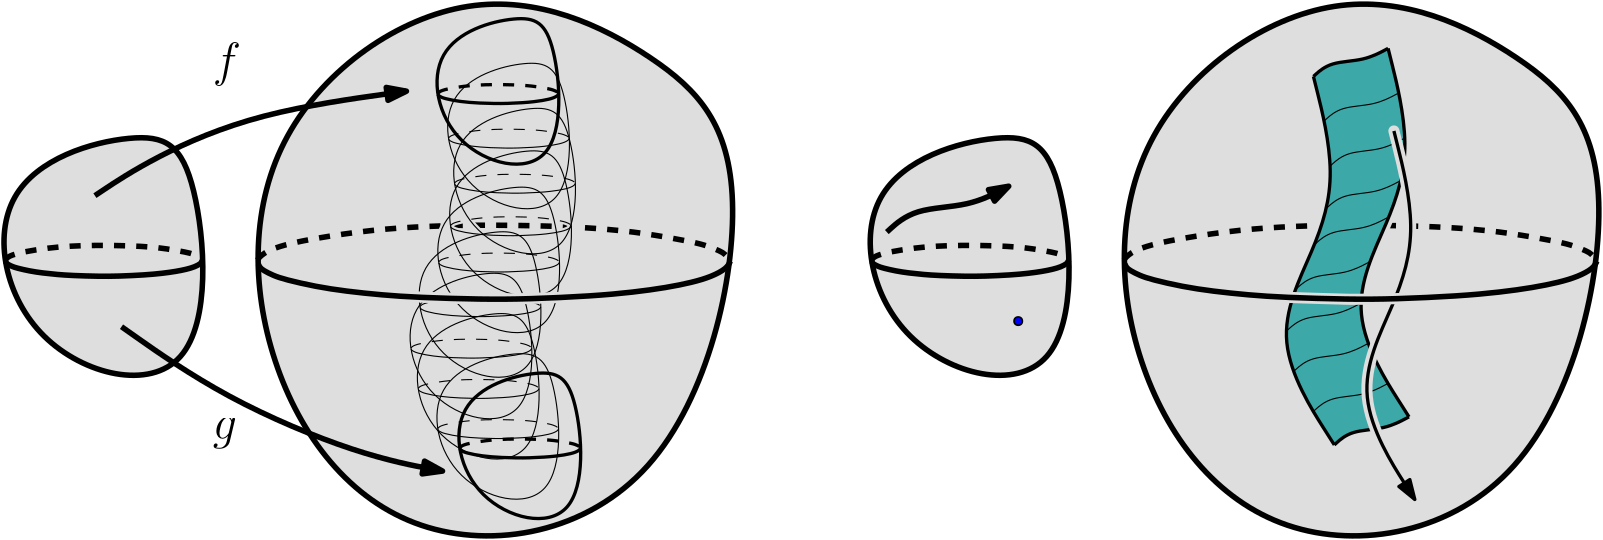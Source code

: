 <?xml version="1.0"?>
<!DOCTYPE ipe SYSTEM "ipe.dtd">
<ipe version="70107" creator="Ipe 7.1.8">
<info created="D:20130404130807" modified="D:20160304171157"/>
<ipestyle name="basic">
<symbol name="arrow/arc(spx)">
<path stroke="sym-stroke" fill="sym-stroke" pen="sym-pen">
0 0 m
-1 0.333 l
-1 -0.333 l
h
</path>
</symbol>
<symbol name="arrow/farc(spx)">
<path stroke="sym-stroke" fill="white" pen="sym-pen">
0 0 m
-1 0.333 l
-1 -0.333 l
h
</path>
</symbol>
<symbol name="mark/circle(sx)" transformations="translations">
<path fill="sym-stroke">
0.6 0 0 0.6 0 0 e
0.4 0 0 0.4 0 0 e
</path>
</symbol>
<symbol name="mark/disk(sx)" transformations="translations">
<path fill="sym-stroke">
0.6 0 0 0.6 0 0 e
</path>
</symbol>
<symbol name="mark/fdisk(sfx)" transformations="translations">
<group>
<path fill="sym-fill">
0.5 0 0 0.5 0 0 e
</path>
<path fill="sym-stroke" fillrule="eofill">
0.6 0 0 0.6 0 0 e
0.4 0 0 0.4 0 0 e
</path>
</group>
</symbol>
<symbol name="mark/box(sx)" transformations="translations">
<path fill="sym-stroke" fillrule="eofill">
-0.6 -0.6 m
0.6 -0.6 l
0.6 0.6 l
-0.6 0.6 l
h
-0.4 -0.4 m
0.4 -0.4 l
0.4 0.4 l
-0.4 0.4 l
h
</path>
</symbol>
<symbol name="mark/square(sx)" transformations="translations">
<path fill="sym-stroke">
-0.6 -0.6 m
0.6 -0.6 l
0.6 0.6 l
-0.6 0.6 l
h
</path>
</symbol>
<symbol name="mark/fsquare(sfx)" transformations="translations">
<group>
<path fill="sym-fill">
-0.5 -0.5 m
0.5 -0.5 l
0.5 0.5 l
-0.5 0.5 l
h
</path>
<path fill="sym-stroke" fillrule="eofill">
-0.6 -0.6 m
0.6 -0.6 l
0.6 0.6 l
-0.6 0.6 l
h
-0.4 -0.4 m
0.4 -0.4 l
0.4 0.4 l
-0.4 0.4 l
h
</path>
</group>
</symbol>
<symbol name="mark/cross(sx)" transformations="translations">
<group>
<path fill="sym-stroke">
-0.43 -0.57 m
0.57 0.43 l
0.43 0.57 l
-0.57 -0.43 l
h
</path>
<path fill="sym-stroke">
-0.43 0.57 m
0.57 -0.43 l
0.43 -0.57 l
-0.57 0.43 l
h
</path>
</group>
</symbol>
<symbol name="arrow/fnormal(spx)">
<path stroke="sym-stroke" fill="white" pen="sym-pen">
0 0 m
-1 0.333 l
-1 -0.333 l
h
</path>
</symbol>
<symbol name="arrow/pointed(spx)">
<path stroke="sym-stroke" fill="sym-stroke" pen="sym-pen">
0 0 m
-1 0.333 l
-0.8 0 l
-1 -0.333 l
h
</path>
</symbol>
<symbol name="arrow/fpointed(spx)">
<path stroke="sym-stroke" fill="white" pen="sym-pen">
0 0 m
-1 0.333 l
-0.8 0 l
-1 -0.333 l
h
</path>
</symbol>
<symbol name="arrow/linear(spx)">
<path stroke="sym-stroke" pen="sym-pen">
-1 0.333 m
0 0 l
-1 -0.333 l
</path>
</symbol>
<symbol name="arrow/fdouble(spx)">
<path stroke="sym-stroke" fill="white" pen="sym-pen">
0 0 m
-1 0.333 l
-1 -0.333 l
h
-1 0 m
-2 0.333 l
-2 -0.333 l
h
</path>
</symbol>
<symbol name="arrow/double(spx)">
<path stroke="sym-stroke" fill="sym-stroke" pen="sym-pen">
0 0 m
-1 0.333 l
-1 -0.333 l
h
-1 0 m
-2 0.333 l
-2 -0.333 l
h
</path>
</symbol>
<pen name="heavier" value="0.8"/>
<pen name="fat" value="1.2"/>
<pen name="ultrafat" value="2"/>
<symbolsize name="large" value="5"/>
<symbolsize name="small" value="2"/>
<symbolsize name="tiny" value="1.1"/>
<arrowsize name="large" value="10"/>
<arrowsize name="small" value="5"/>
<arrowsize name="tiny" value="3"/>
<color name="red" value="1 0 0"/>
<color name="green" value="0 1 0"/>
<color name="blue" value="0 0 1"/>
<color name="yellow" value="1 1 0"/>
<color name="orange" value="1 0.647 0"/>
<color name="gold" value="1 0.843 0"/>
<color name="purple" value="0.627 0.125 0.941"/>
<color name="gray" value="0.745"/>
<color name="brown" value="0.647 0.165 0.165"/>
<color name="navy" value="0 0 0.502"/>
<color name="pink" value="1 0.753 0.796"/>
<color name="seagreen" value="0.18 0.545 0.341"/>
<color name="turquoise" value="0.251 0.878 0.816"/>
<color name="violet" value="0.933 0.51 0.933"/>
<color name="darkblue" value="0 0 0.545"/>
<color name="darkcyan" value="0 0.545 0.545"/>
<color name="darkgray" value="0.663"/>
<color name="darkgreen" value="0 0.392 0"/>
<color name="darkmagenta" value="0.545 0 0.545"/>
<color name="darkorange" value="1 0.549 0"/>
<color name="darkred" value="0.545 0 0"/>
<color name="lightblue" value="0.678 0.847 0.902"/>
<color name="lightcyan" value="0.878 1 1"/>
<color name="lightgray" value="0.827"/>
<color name="lightgreen" value="0.565 0.933 0.565"/>
<color name="lightyellow" value="1 1 0.878"/>
<dashstyle name="dashed" value="[4] 0"/>
<dashstyle name="dotted" value="[1 3] 0"/>
<dashstyle name="dash dotted" value="[4 2 1 2] 0"/>
<dashstyle name="dash dot dotted" value="[4 2 1 2 1 2] 0"/>
<textsize name="large" value="\large"/>
<textsize name="small" value="\small"/>
<textsize name="tiny" value="\tiny"/>
<textsize name="Large" value="\Large"/>
<textsize name="LARGE" value="\LARGE"/>
<textsize name="huge" value="\huge"/>
<textsize name="Huge" value="\Huge"/>
<textsize name="footnote" value="\footnotesize"/>
<textstyle name="center" begin="\begin{center}" end="\end{center}"/>
<textstyle name="itemize" begin="\begin{itemize}" end="\end{itemize}"/>
<textstyle name="item" begin="\begin{itemize}\item{}" end="\end{itemize}"/>
<gridsize name="4 pts" value="4"/>
<gridsize name="8 pts (~3 mm)" value="8"/>
<gridsize name="16 pts (~6 mm)" value="16"/>
<gridsize name="32 pts (~12 mm)" value="32"/>
<gridsize name="10 pts (~3.5 mm)" value="10"/>
<gridsize name="20 pts (~7 mm)" value="20"/>
<gridsize name="14 pts (~5 mm)" value="14"/>
<gridsize name="28 pts (~10 mm)" value="28"/>
<gridsize name="56 pts (~20 mm)" value="56"/>
<anglesize name="90 deg" value="90"/>
<anglesize name="60 deg" value="60"/>
<anglesize name="45 deg" value="45"/>
<anglesize name="30 deg" value="30"/>
<anglesize name="22.5 deg" value="22.5"/>
<tiling name="falling" angle="-60" step="4" width="1"/>
<tiling name="rising" angle="30" step="4" width="1"/>
</ipestyle>
<ipestyle name="prueba">
<symbol name="arrow/arc(spx)">
<path stroke="sym-stroke" fill="sym-stroke" pen="sym-pen">
0 0 m
-1 0.333 l
-1 -0.333 l
h
</path>
</symbol>
<symbol name="arrow/farc(spx)">
<path stroke="sym-stroke" fill="white" pen="sym-pen">
0 0 m
-1 0.333 l
-1 -0.333 l
h
</path>
</symbol>
<symbol name="mark/circle(sx)" transformations="translations">
<path fill="sym-stroke">
0.6 0 0 0.6 0 0 e
0.4 0 0 0.4 0 0 e
</path>
</symbol>
<symbol name="mark/disk(sx)" transformations="translations">
<path fill="sym-stroke">
0.6 0 0 0.6 0 0 e
</path>
</symbol>
<symbol name="mark/fdisk(sfx)" transformations="translations">
<group>
<path fill="sym-fill">
0.5 0 0 0.5 0 0 e
</path>
<path fill="sym-stroke" fillrule="eofill">
0.6 0 0 0.6 0 0 e
0.4 0 0 0.4 0 0 e
</path>
</group>
</symbol>
<symbol name="mark/box(sx)" transformations="translations">
<path fill="sym-stroke" fillrule="eofill">
-0.6 -0.6 m
0.6 -0.6 l
0.6 0.6 l
-0.6 0.6 l
h
-0.4 -0.4 m
0.4 -0.4 l
0.4 0.4 l
-0.4 0.4 l
h
</path>
</symbol>
<symbol name="mark/square(sx)" transformations="translations">
<path fill="sym-stroke">
-0.6 -0.6 m
0.6 -0.6 l
0.6 0.6 l
-0.6 0.6 l
h
</path>
</symbol>
<symbol name="mark/fsquare(sfx)" transformations="translations">
<group>
<path fill="sym-fill">
-0.5 -0.5 m
0.5 -0.5 l
0.5 0.5 l
-0.5 0.5 l
h
</path>
<path fill="sym-stroke" fillrule="eofill">
-0.6 -0.6 m
0.6 -0.6 l
0.6 0.6 l
-0.6 0.6 l
h
-0.4 -0.4 m
0.4 -0.4 l
0.4 0.4 l
-0.4 0.4 l
h
</path>
</group>
</symbol>
<symbol name="mark/cross(sx)" transformations="translations">
<group>
<path fill="sym-stroke">
-0.43 -0.57 m
0.57 0.43 l
0.43 0.57 l
-0.57 -0.43 l
h
</path>
<path fill="sym-stroke">
-0.43 0.57 m
0.57 -0.43 l
0.43 -0.57 l
-0.57 0.43 l
h
</path>
</group>
</symbol>
<symbol name="arrow/fnormal(spx)">
<path stroke="sym-stroke" fill="white" pen="sym-pen">
0 0 m
-1 0.333 l
-1 -0.333 l
h
</path>
</symbol>
<symbol name="arrow/pointed(spx)">
<path stroke="sym-stroke" fill="sym-stroke" pen="sym-pen">
0 0 m
-1 0.333 l
-0.8 0 l
-1 -0.333 l
h
</path>
</symbol>
<symbol name="arrow/fpointed(spx)">
<path stroke="sym-stroke" fill="white" pen="sym-pen">
0 0 m
-1 0.333 l
-0.8 0 l
-1 -0.333 l
h
</path>
</symbol>
<symbol name="arrow/linear(spx)">
<path stroke="sym-stroke" pen="sym-pen">
-1 0.333 m
0 0 l
-1 -0.333 l
</path>
</symbol>
<symbol name="arrow/fdouble(spx)">
<path stroke="sym-stroke" fill="white" pen="sym-pen">
0 0 m
-1 0.333 l
-1 -0.333 l
h
-1 0 m
-2 0.333 l
-2 -0.333 l
h
</path>
</symbol>
<symbol name="arrow/double(spx)">
<path stroke="sym-stroke" fill="sym-stroke" pen="sym-pen">
0 0 m
-1 0.333 l
-1 -0.333 l
h
-1 0 m
-2 0.333 l
-2 -0.333 l
h
</path>
</symbol>
<pen name="heavier" value="0.8"/>
<pen name="fat" value="1.2"/>
<pen name="ultrafat" value="2"/>
<symbolsize name="large" value="5"/>
<symbolsize name="small" value="2"/>
<symbolsize name="tiny" value="1.1"/>
<arrowsize name="large" value="10"/>
<arrowsize name="small" value="5"/>
<arrowsize name="tiny" value="3"/>
<color name="red" value="1 0 0"/>
<color name="green" value="0 1 0"/>
<color name="blue" value="0 0 1"/>
<color name="yellow" value="1 1 0"/>
<color name="orange" value="1 0.647 0"/>
<color name="gold" value="1 0.843 0"/>
<color name="purple" value="0.627 0.125 0.941"/>
<color name="gray" value="0.745"/>
<color name="brown" value="0.647 0.165 0.165"/>
<color name="navy" value="0 0 0.502"/>
<color name="pink" value="1 0.753 0.796"/>
<color name="seagreen" value="0.18 0.545 0.341"/>
<color name="turquoise" value="0.251 0.878 0.816"/>
<color name="violet" value="0.933 0.51 0.933"/>
<color name="darkblue" value="0 0 0.545"/>
<color name="darkcyan" value="0 0.545 0.545"/>
<color name="darkgray" value="0.663"/>
<color name="darkgreen" value="0 0.392 0"/>
<color name="darkmagenta" value="0.545 0 0.545"/>
<color name="darkorange" value="1 0.549 0"/>
<color name="darkred" value="0.545 0 0"/>
<color name="lightblue" value="0.678 0.847 0.902"/>
<color name="lightcyan" value="0.878 1 1"/>
<color name="lightgray" value="0.827"/>
<color name="lightgreen" value="0.565 0.933 0.565"/>
<color name="lightyellow" value="1 1 0.878"/>
<color name="gray7" value="0.87"/>
<color name="azul" value="0.237 0.659 0.659"/>
<color name="amarillo" value="0.957 0.969 0.714"/>
<dashstyle name="dashed" value="[4] 0"/>
<dashstyle name="dotted" value="[1 3] 0"/>
<dashstyle name="dash dotted" value="[4 2 1 2] 0"/>
<dashstyle name="dash dot dotted" value="[4 2 1 2 1 2] 0"/>
<dashstyle name="medium dashed" value="[8] 0"/>
<dashstyle name="large dashed" value="[12] 0"/>
<dashstyle name="large dotted" value="[2 4] 0"/>
<textsize name="large" value="\large"/>
<textsize name="small" value="\small"/>
<textsize name="tiny" value="\tiny"/>
<textsize name="Large" value="\Large"/>
<textsize name="LARGE" value="\LARGE"/>
<textsize name="huge" value="\huge"/>
<textsize name="Huge" value="\Huge"/>
<textsize name="footnote" value="\footnotesize"/>
<textstyle name="center" begin="\begin{center}" end="\end{center}"/>
<textstyle name="itemize" begin="\begin{itemize}" end="\end{itemize}"/>
<textstyle name="item" begin="\begin{itemize}\item{}" end="\end{itemize}"/>
<gridsize name="4 pts" value="4"/>
<gridsize name="8 pts (~3 mm)" value="8"/>
<gridsize name="16 pts (~6 mm)" value="16"/>
<gridsize name="32 pts (~12 mm)" value="32"/>
<gridsize name="10 pts (~3.5 mm)" value="10"/>
<gridsize name="20 pts (~7 mm)" value="20"/>
<gridsize name="14 pts (~5 mm)" value="14"/>
<gridsize name="28 pts (~10 mm)" value="28"/>
<gridsize name="56 pts (~20 mm)" value="56"/>
<anglesize name="90 deg" value="90"/>
<anglesize name="60 deg" value="60"/>
<anglesize name="45 deg" value="45"/>
<anglesize name="30 deg" value="30"/>
<anglesize name="22.5 deg" value="22.5"/>
<tiling name="falling" angle="-60" step="4" width="1"/>
<tiling name="rising" angle="30" step="4" width="1"/>
</ipestyle>
<page>
<layer name="alpha"/>
<view layers="alpha" active="alpha"/>
<path layer="alpha" matrix="1 0 0 1 -35.999 0" stroke="black" fill="gray7" pen="ultrafat">
209.633 796.135
129.63 740.748
129.63 650.487
182.965 580.057
284.85 597.836
313.569 726.388
279.38 763.997 u
</path>
<path matrix="2.3964 0 0 2.3964 -2.8962 -963.925" stroke="black" dash="dashed" pen="ultrafat">
41.3279 690.28 m
41.5329 690.649
42.4144 691.386
43.6791 692.007
47.1574 693.074
56.9605 694.641
64.6126 695.259
73.7188 695.58
86.6422 695.382
93.7463 694.922
98.951 694.376
106.709 693.016
109.067 692.337
110.874 691.58
111.483 691.211
112.299 690.289 s
</path>
<path matrix="1 0 0 1 -35.999 0" stroke="black" fill="gray7" pen="ultrafat">
92.7049 738.696
32.5314 720.918
45.5234 654.59
117.321 637.495
111.167 728.439 u
</path>
<path matrix="1 0 0 1 -35.999 0" stroke="black" dash="dashed" pen="ultrafat">
41.3279 690.28 m
41.5329 690.649
42.4144 691.386
43.6791 692.007
47.1574 693.074
56.9605 694.641
64.6126 695.259
73.7188 695.58
86.6422 695.382
93.7463 694.922
98.951 694.376
106.709 693.016
109.067 692.337
110.874 691.58
111.483 691.211
112.299 690.289 s
</path>
<path matrix="1 0 0 1 -35.999 0" stroke="black" pen="ultrafat">
41.4194 689.698 m
41.6655 689.139
42.1715 688.715
43.6505 687.948
45.3945 687.341
50.0979 686.259
54.5782 685.58
60.0714 685.006
65.2531 684.648
75.1501 684.348
81.8385 684.398
91.639 684.855
97.814 685.43
102.786 686.129
106.607 686.902
109.5 687.761
111.82 688.998
112.346 690.099 s
</path>
<path matrix="0.61247 0 0 0.61247 135.723 327.414" stroke="gray7" pen="ultrafat">
92.7049 738.696
32.5314 720.918
45.5234 654.59
117.321 637.495
111.167 728.439 u
</path>
<path matrix="0.61247 0 0 0.61247 135.723 327.414" stroke="gray7" pen="ultrafat">
41.3279 690.28 m
41.5329 690.649
42.4144 691.386
43.6791 692.007
47.1574 693.074
56.9605 694.641
64.6126 695.259
73.7188 695.58
86.6422 695.382
93.7463 694.922
98.951 694.376
106.709 693.016
109.067 692.337
110.874 691.58
111.483 691.211
112.299 690.289 s
</path>
<path matrix="0.61247 0 0 0.61247 135.723 327.414" stroke="gray7" pen="ultrafat">
41.4194 689.698 m
41.6655 689.139
42.1715 688.715
43.6505 687.948
45.3945 687.341
50.0979 686.259
54.5782 685.58
60.0714 685.006
65.2531 684.648
75.1501 684.348
81.8385 684.398
91.639 684.855
97.814 685.43
102.786 686.129
106.607 686.902
109.5 687.761
111.82 688.998
112.346 690.099 s
</path>
<path matrix="0.61247 0 0 0.61247 139.55 311.359" stroke="gray7" pen="ultrafat">
92.7049 738.696
32.5314 720.918
45.5234 654.59
117.321 637.495
111.167 728.439 u
</path>
<path matrix="0.61247 0 0 0.61247 139.55 311.359" stroke="gray7" pen="ultrafat">
41.3279 690.28 m
41.5329 690.649
42.4144 691.386
43.6791 692.007
47.1574 693.074
56.9605 694.641
64.6126 695.259
73.7188 695.58
86.6422 695.382
93.7463 694.922
98.951 694.376
106.709 693.016
109.067 692.337
110.874 691.58
111.483 691.211
112.299 690.289 s
</path>
<path matrix="0.61247 0 0 0.61247 139.55 311.359" stroke="gray7" pen="ultrafat">
41.4194 689.698 m
41.6655 689.139
42.1715 688.715
43.6505 687.948
45.3945 687.341
50.0979 686.259
54.5782 685.58
60.0714 685.006
65.2531 684.648
75.1501 684.348
81.8385 684.398
91.639 684.855
97.814 685.43
102.786 686.129
106.607 686.902
109.5 687.761
111.82 688.998
112.346 690.099 s
</path>
<path matrix="0.61247 0 0 0.61247 141.717 295.133" stroke="gray7" pen="ultrafat">
92.7049 738.696
32.5314 720.918
45.5234 654.59
117.321 637.495
111.167 728.439 u
</path>
<path matrix="0.61247 0 0 0.61247 141.717 295.133" stroke="gray7" pen="ultrafat">
41.3279 690.28 m
41.5329 690.649
42.4144 691.386
43.6791 692.007
47.1574 693.074
56.9605 694.641
64.6126 695.259
73.7188 695.58
86.6422 695.382
93.7463 694.922
98.951 694.376
106.709 693.016
109.067 692.337
110.874 691.58
111.483 691.211
112.299 690.289 s
</path>
<path matrix="0.61247 0 0 0.61247 141.717 295.133" stroke="gray7" pen="ultrafat">
41.4194 689.698 m
41.6655 689.139
42.1715 688.715
43.6505 687.948
45.3945 687.341
50.0979 686.259
54.5782 685.58
60.0714 685.006
65.2531 684.648
75.1501 684.348
81.8385 684.398
91.639 684.855
97.814 685.43
102.786 686.129
106.607 686.902
109.5 687.761
111.82 688.998
112.346 690.099 s
</path>
<path matrix="0.61247 0 0 0.61247 140.269 279.827" stroke="gray7" pen="ultrafat">
92.7049 738.696
32.5314 720.918
45.5234 654.59
117.321 637.495
111.167 728.439 u
</path>
<path matrix="0.61247 0 0 0.61247 140.269 279.827" stroke="gray7" pen="ultrafat">
41.3279 690.28 m
41.5329 690.649
42.4144 691.386
43.6791 692.007
47.1574 693.074
56.9605 694.641
64.6126 695.259
73.7188 695.58
86.6422 695.382
93.7463 694.922
98.951 694.376
106.709 693.016
109.067 692.337
110.874 691.58
111.483 691.211
112.299 690.289 s
</path>
<path matrix="0.61247 0 0 0.61247 140.269 279.827" stroke="gray7" pen="ultrafat">
41.4194 689.698 m
41.6655 689.139
42.1715 688.715
43.6505 687.948
45.3945 687.341
50.0979 686.259
54.5782 685.58
60.0714 685.006
65.2531 684.648
75.1501 684.348
81.8385 684.398
91.639 684.855
97.814 685.43
102.786 686.129
106.607 686.902
109.5 687.761
111.82 688.998
112.346 690.099 s
</path>
<path matrix="0.61247 0 0 0.61247 136.003 266.759" stroke="gray7" pen="ultrafat">
92.7049 738.696
32.5314 720.918
45.5234 654.59
117.321 637.495
111.167 728.439 u
</path>
<path matrix="0.61247 0 0 0.61247 136.003 266.759" stroke="gray7" pen="ultrafat">
41.3279 690.28 m
41.5329 690.649
42.4144 691.386
43.6791 692.007
47.1574 693.074
56.9605 694.641
64.6126 695.259
73.7188 695.58
86.6422 695.382
93.7463 694.922
98.951 694.376
106.709 693.016
109.067 692.337
110.874 691.58
111.483 691.211
112.299 690.289 s
</path>
<path matrix="0.61247 0 0 0.61247 136.003 266.759" stroke="gray7" pen="ultrafat">
41.4194 689.698 m
41.6655 689.139
42.1715 688.715
43.6505 687.948
45.3945 687.341
50.0979 686.259
54.5782 685.58
60.0714 685.006
65.2531 684.648
75.1501 684.348
81.8385 684.398
91.639 684.855
97.814 685.43
102.786 686.129
106.607 686.902
109.5 687.761
111.82 688.998
112.346 690.099 s
</path>
<path matrix="0.61247 0 0 0.61247 129.279 250.696" stroke="gray7" pen="ultrafat">
92.7049 738.696
32.5314 720.918
45.5234 654.59
117.321 637.495
111.167 728.439 u
</path>
<path matrix="0.61247 0 0 0.61247 129.279 250.696" stroke="gray7" pen="ultrafat">
41.3279 690.28 m
41.5329 690.649
42.4144 691.386
43.6791 692.007
47.1574 693.074
56.9605 694.641
64.6126 695.259
73.7188 695.58
86.6422 695.382
93.7463 694.922
98.951 694.376
106.709 693.016
109.067 692.337
110.874 691.58
111.483 691.211
112.299 690.289 s
</path>
<path matrix="0.61247 0 0 0.61247 129.279 250.696" stroke="gray7" pen="ultrafat">
41.4194 689.698 m
41.6655 689.139
42.1715 688.715
43.6505 687.948
45.3945 687.341
50.0979 686.259
54.5782 685.58
60.0714 685.006
65.2531 684.648
75.1501 684.348
81.8385 684.398
91.639 684.855
97.814 685.43
102.786 686.129
106.607 686.902
109.5 687.761
111.82 688.998
112.346 690.099 s
</path>
<path matrix="0.61247 0 0 0.61247 126.021 235.76" stroke="gray7" pen="ultrafat">
92.7049 738.696
32.5314 720.918
45.5234 654.59
117.321 637.495
111.167 728.439 u
</path>
<path matrix="0.61247 0 0 0.61247 126.021 235.76" stroke="gray7" dash="dashed" pen="ultrafat">
41.3279 690.28 m
41.5329 690.649
42.4144 691.386
43.6791 692.007
47.1574 693.074
56.9605 694.641
64.6126 695.259
73.7188 695.58
86.6422 695.382
93.7463 694.922
98.951 694.376
106.709 693.016
109.067 692.337
110.874 691.58
111.483 691.211
112.299 690.289 s
</path>
<path matrix="0.61247 0 0 0.61247 126.021 235.76" stroke="gray7" pen="ultrafat">
41.4194 689.698 m
41.6655 689.139
42.1715 688.715
43.6505 687.948
45.3945 687.341
50.0979 686.259
54.5782 685.58
60.0714 685.006
65.2531 684.648
75.1501 684.348
81.8385 684.398
91.639 684.855
97.814 685.43
102.786 686.129
106.607 686.902
109.5 687.761
111.82 688.998
112.346 690.099 s
</path>
<path matrix="0.61247 0 0 0.61247 128.633 221.247" stroke="gray7" pen="ultrafat">
92.7049 738.696
32.5314 720.918
45.5234 654.59
117.321 637.495
111.167 728.439 u
</path>
<path matrix="0.61247 0 0 0.61247 128.633 221.247" stroke="gray7" pen="ultrafat">
41.3279 690.28 m
41.5329 690.649
42.4144 691.386
43.6791 692.007
47.1574 693.074
56.9605 694.641
64.6126 695.259
73.7188 695.58
86.6422 695.382
93.7463 694.922
98.951 694.376
106.709 693.016
109.067 692.337
110.874 691.58
111.483 691.211
112.299 690.289 s
</path>
<path matrix="0.61247 0 0 0.61247 128.633 221.247" stroke="gray7" pen="ultrafat">
41.4194 689.698 m
41.6655 689.139
42.1715 688.715
43.6505 687.948
45.3945 687.341
50.0979 686.259
54.5782 685.58
60.0714 685.006
65.2531 684.648
75.1501 684.348
81.8385 684.398
91.639 684.855
97.814 685.43
102.786 686.129
106.607 686.902
109.5 687.761
111.82 688.998
112.346 690.099 s
</path>
<path matrix="0.61247 0 0 0.61247 135.683 206.798" stroke="gray7" pen="ultrafat">
92.7049 738.696
32.5314 720.918
45.5234 654.59
117.321 637.495
111.167 728.439 u
</path>
<path matrix="0.61247 0 0 0.61247 135.683 206.798" stroke="gray7" pen="ultrafat">
41.3279 690.28 m
41.5329 690.649
42.4144 691.386
43.6791 692.007
47.1574 693.074
56.9605 694.641
64.6126 695.259
73.7188 695.58
86.6422 695.382
93.7463 694.922
98.951 694.376
106.709 693.016
109.067 692.337
110.874 691.58
111.483 691.211
112.299 690.289 s
</path>
<path matrix="0.61247 0 0 0.61247 135.683 206.798" stroke="gray7" pen="ultrafat">
41.4194 689.698 m
41.6655 689.139
42.1715 688.715
43.6505 687.948
45.3945 687.341
50.0979 686.259
54.5782 685.58
60.0714 685.006
65.2531 684.648
75.1501 684.348
81.8385 684.398
91.639 684.855
97.814 685.43
102.786 686.129
106.607 686.902
109.5 687.761
111.82 688.998
112.346 690.099 s
</path>
<path matrix="0.61247 0 0 0.61247 143.598 199.83" stroke="gray7" pen="ultrafat">
92.7049 738.696
32.5314 720.918
45.5234 654.59
117.321 637.495
111.167 728.439 u
</path>
<path matrix="0.61247 0 0 0.61247 143.598 199.83" stroke="gray7" pen="ultrafat">
41.3279 690.28 m
41.5329 690.649
42.4144 691.386
43.6791 692.007
47.1574 693.074
56.9605 694.641
64.6126 695.259
73.7188 695.58
86.6422 695.382
93.7463 694.922
98.951 694.376
106.709 693.016
109.067 692.337
110.874 691.58
111.483 691.211
112.299 690.289 s
</path>
<path matrix="0.61247 0 0 0.61247 143.598 199.83" stroke="gray7" pen="ultrafat">
41.4194 689.698 m
41.6655 689.139
42.1715 688.715
43.6505 687.948
45.3945 687.341
50.0979 686.259
54.5782 685.58
60.0714 685.006
65.2531 684.648
75.1501 684.348
81.8385 684.398
91.639 684.855
97.814 685.43
102.786 686.129
106.607 686.902
109.5 687.761
111.82 688.998
112.346 690.099 s
</path>
<path matrix="0.61247 0 0 0.61247 135.723 327.414" stroke="black" pen="fat">
92.7049 738.696
32.5314 720.918
45.5234 654.59
117.321 637.495
111.167 728.439 u
</path>
<path matrix="0.61247 0 0 0.61247 135.723 327.414" stroke="black" dash="dashed" pen="fat">
41.3279 690.28 m
41.5329 690.649
42.4144 691.386
43.6791 692.007
47.1574 693.074
56.9605 694.641
64.6126 695.259
73.7188 695.58
86.6422 695.382
93.7463 694.922
98.951 694.376
106.709 693.016
109.067 692.337
110.874 691.58
111.483 691.211
112.299 690.289 s
</path>
<path matrix="0.61247 0 0 0.61247 135.723 327.414" stroke="black" pen="fat">
41.4194 689.698 m
41.6655 689.139
42.1715 688.715
43.6505 687.948
45.3945 687.341
50.0979 686.259
54.5782 685.58
60.0714 685.006
65.2531 684.648
75.1501 684.348
81.8385 684.398
91.639 684.855
97.814 685.43
102.786 686.129
106.607 686.902
109.5 687.761
111.82 688.998
112.346 690.099 s
</path>
<path matrix="0.61247 0 0 0.61247 139.55 311.359" stroke="black">
92.7049 738.696
32.5314 720.918
45.5234 654.59
117.321 637.495
111.167 728.439 u
</path>
<path matrix="0.61247 0 0 0.61247 139.55 311.359" stroke="black" dash="dashed">
41.3279 690.28 m
41.5329 690.649
42.4144 691.386
43.6791 692.007
47.1574 693.074
56.9605 694.641
64.6126 695.259
73.7188 695.58
86.6422 695.382
93.7463 694.922
98.951 694.376
106.709 693.016
109.067 692.337
110.874 691.58
111.483 691.211
112.299 690.289 s
</path>
<path matrix="0.61247 0 0 0.61247 139.55 311.359" stroke="black">
41.4194 689.698 m
41.6655 689.139
42.1715 688.715
43.6505 687.948
45.3945 687.341
50.0979 686.259
54.5782 685.58
60.0714 685.006
65.2531 684.648
75.1501 684.348
81.8385 684.398
91.639 684.855
97.814 685.43
102.786 686.129
106.607 686.902
109.5 687.761
111.82 688.998
112.346 690.099 s
</path>
<path matrix="0.61247 0 0 0.61247 141.717 295.133" stroke="black">
92.7049 738.696
32.5314 720.918
45.5234 654.59
117.321 637.495
111.167 728.439 u
</path>
<path matrix="0.61247 0 0 0.61247 141.717 295.133" stroke="black" dash="dashed">
41.3279 690.28 m
41.5329 690.649
42.4144 691.386
43.6791 692.007
47.1574 693.074
56.9605 694.641
64.6126 695.259
73.7188 695.58
86.6422 695.382
93.7463 694.922
98.951 694.376
106.709 693.016
109.067 692.337
110.874 691.58
111.483 691.211
112.299 690.289 s
</path>
<path matrix="0.61247 0 0 0.61247 141.717 295.133" stroke="black">
41.4194 689.698 m
41.6655 689.139
42.1715 688.715
43.6505 687.948
45.3945 687.341
50.0979 686.259
54.5782 685.58
60.0714 685.006
65.2531 684.648
75.1501 684.348
81.8385 684.398
91.639 684.855
97.814 685.43
102.786 686.129
106.607 686.902
109.5 687.761
111.82 688.998
112.346 690.099 s
</path>
<path matrix="0.61247 0 0 0.61247 140.269 279.827" stroke="black">
92.7049 738.696
32.5314 720.918
45.5234 654.59
117.321 637.495
111.167 728.439 u
</path>
<path matrix="0.61247 0 0 0.61247 140.269 279.827" stroke="black" dash="dashed">
41.3279 690.28 m
41.5329 690.649
42.4144 691.386
43.6791 692.007
47.1574 693.074
56.9605 694.641
64.6126 695.259
73.7188 695.58
86.6422 695.382
93.7463 694.922
98.951 694.376
106.709 693.016
109.067 692.337
110.874 691.58
111.483 691.211
112.299 690.289 s
</path>
<path matrix="0.61247 0 0 0.61247 140.269 279.827" stroke="black">
41.4194 689.698 m
41.6655 689.139
42.1715 688.715
43.6505 687.948
45.3945 687.341
50.0979 686.259
54.5782 685.58
60.0714 685.006
65.2531 684.648
75.1501 684.348
81.8385 684.398
91.639 684.855
97.814 685.43
102.786 686.129
106.607 686.902
109.5 687.761
111.82 688.998
112.346 690.099 s
</path>
<path matrix="0.61247 0 0 0.61247 136.003 266.759" stroke="black">
92.7049 738.696
32.5314 720.918
45.5234 654.59
117.321 637.495
111.167 728.439 u
</path>
<path matrix="0.61247 0 0 0.61247 136.003 266.759" stroke="black" dash="dashed">
41.3279 690.28 m
41.5329 690.649
42.4144 691.386
43.6791 692.007
47.1574 693.074
56.9605 694.641
64.6126 695.259
73.7188 695.58
86.6422 695.382
93.7463 694.922
98.951 694.376
106.709 693.016
109.067 692.337
110.874 691.58
111.483 691.211
112.299 690.289 s
</path>
<path matrix="0.61247 0 0 0.61247 136.003 266.759" stroke="black">
41.4194 689.698 m
41.6655 689.139
42.1715 688.715
43.6505 687.948
45.3945 687.341
50.0979 686.259
54.5782 685.58
60.0714 685.006
65.2531 684.648
75.1501 684.348
81.8385 684.398
91.639 684.855
97.814 685.43
102.786 686.129
106.607 686.902
109.5 687.761
111.82 688.998
112.346 690.099 s
</path>
<path matrix="0.61247 0 0 0.61247 129.279 250.696" stroke="black">
92.7049 738.696
32.5314 720.918
45.5234 654.59
117.321 637.495
111.167 728.439 u
</path>
<path matrix="0.61247 0 0 0.61247 129.279 250.696" stroke="black" dash="dashed">
41.3279 690.28 m
41.5329 690.649
42.4144 691.386
43.6791 692.007
47.1574 693.074
56.9605 694.641
64.6126 695.259
73.7188 695.58
86.6422 695.382
93.7463 694.922
98.951 694.376
106.709 693.016
109.067 692.337
110.874 691.58
111.483 691.211
112.299 690.289 s
</path>
<path matrix="0.61247 0 0 0.61247 129.279 250.696" stroke="black">
41.4194 689.698 m
41.6655 689.139
42.1715 688.715
43.6505 687.948
45.3945 687.341
50.0979 686.259
54.5782 685.58
60.0714 685.006
65.2531 684.648
75.1501 684.348
81.8385 684.398
91.639 684.855
97.814 685.43
102.786 686.129
106.607 686.902
109.5 687.761
111.82 688.998
112.346 690.099 s
</path>
<path matrix="0.61247 0 0 0.61247 126.021 235.76" stroke="black">
92.7049 738.696
32.5314 720.918
45.5234 654.59
117.321 637.495
111.167 728.439 u
</path>
<path matrix="0.61247 0 0 0.61247 126.021 235.76" stroke="black" dash="dashed">
41.3279 690.28 m
41.5329 690.649
42.4144 691.386
43.6791 692.007
47.1574 693.074
56.9605 694.641
64.6126 695.259
73.7188 695.58
86.6422 695.382
93.7463 694.922
98.951 694.376
106.709 693.016
109.067 692.337
110.874 691.58
111.483 691.211
112.299 690.289 s
</path>
<path matrix="0.61247 0 0 0.61247 126.021 235.76" stroke="black">
41.4194 689.698 m
41.6655 689.139
42.1715 688.715
43.6505 687.948
45.3945 687.341
50.0979 686.259
54.5782 685.58
60.0714 685.006
65.2531 684.648
75.1501 684.348
81.8385 684.398
91.639 684.855
97.814 685.43
102.786 686.129
106.607 686.902
109.5 687.761
111.82 688.998
112.346 690.099 s
</path>
<path matrix="0.61247 0 0 0.61247 128.633 221.247" stroke="black">
92.7049 738.696
32.5314 720.918
45.5234 654.59
117.321 637.495
111.167 728.439 u
</path>
<path matrix="0.61247 0 0 0.61247 128.633 221.247" stroke="black" dash="dashed">
41.3279 690.28 m
41.5329 690.649
42.4144 691.386
43.6791 692.007
47.1574 693.074
56.9605 694.641
64.6126 695.259
73.7188 695.58
86.6422 695.382
93.7463 694.922
98.951 694.376
106.709 693.016
109.067 692.337
110.874 691.58
111.483 691.211
112.299 690.289 s
</path>
<path matrix="0.61247 0 0 0.61247 128.633 221.247" stroke="black">
41.4194 689.698 m
41.6655 689.139
42.1715 688.715
43.6505 687.948
45.3945 687.341
50.0979 686.259
54.5782 685.58
60.0714 685.006
65.2531 684.648
75.1501 684.348
81.8385 684.398
91.639 684.855
97.814 685.43
102.786 686.129
106.607 686.902
109.5 687.761
111.82 688.998
112.346 690.099 s
</path>
<path matrix="0.61247 0 0 0.61247 135.683 206.798" stroke="black">
92.7049 738.696
32.5314 720.918
45.5234 654.59
117.321 637.495
111.167 728.439 u
</path>
<path matrix="0.61247 0 0 0.61247 135.683 206.798" stroke="black" dash="dashed">
41.3279 690.28 m
41.5329 690.649
42.4144 691.386
43.6791 692.007
47.1574 693.074
56.9605 694.641
64.6126 695.259
73.7188 695.58
86.6422 695.382
93.7463 694.922
98.951 694.376
106.709 693.016
109.067 692.337
110.874 691.58
111.483 691.211
112.299 690.289 s
</path>
<path matrix="0.61247 0 0 0.61247 135.683 206.798" stroke="black">
41.4194 689.698 m
41.6655 689.139
42.1715 688.715
43.6505 687.948
45.3945 687.341
50.0979 686.259
54.5782 685.58
60.0714 685.006
65.2531 684.648
75.1501 684.348
81.8385 684.398
91.639 684.855
97.814 685.43
102.786 686.129
106.607 686.902
109.5 687.761
111.82 688.998
112.346 690.099 s
</path>
<path matrix="0.61247 0 0 0.61247 143.598 199.83" stroke="black" pen="fat">
92.7049 738.696
32.5314 720.918
45.5234 654.59
117.321 637.495
111.167 728.439 u
</path>
<path matrix="0.61247 0 0 0.61247 143.598 199.83" stroke="black" dash="dashed" pen="fat">
41.3279 690.28 m
41.5329 690.649
42.4144 691.386
43.6791 692.007
47.1574 693.074
56.9605 694.641
64.6126 695.259
73.7188 695.58
86.6422 695.382
93.7463 694.922
98.951 694.376
106.709 693.016
109.067 692.337
110.874 691.58
111.483 691.211
112.299 690.289 s
</path>
<path matrix="0.61247 0 0 0.61247 143.598 199.83" stroke="black" pen="fat">
41.4194 689.698 m
41.6655 689.139
42.1715 688.715
43.6505 687.948
45.3945 687.341
50.0979 686.259
54.5782 685.58
60.0714 685.006
65.2531 684.648
75.1501 684.348
81.8385 684.398
91.639 684.855
97.814 685.43
102.786 686.129
106.607 686.902
109.5 687.761
111.82 688.998
112.346 690.099 s
</path>
<path matrix="1 0 0 1 275.843 0" stroke="black" fill="gray7" pen="ultrafat">
92.7049 738.696
32.5314 720.918
45.5234 654.59
117.321 637.495
111.167 728.439 u
</path>
<path matrix="1 0 0 1 275.843 0" stroke="black" fill="gray7" pen="ultrafat">
209.633 796.135
129.63 740.748
129.63 650.487
182.965 580.057
284.85 597.836
313.569 726.388
279.38 763.997 u
</path>
<path matrix="1 0 0 1 275.843 0" stroke="black" dash="dashed" pen="ultrafat">
41.3279 690.28 m
41.5329 690.649
42.4144 691.386
43.6791 692.007
47.1574 693.074
56.9605 694.641
64.6126 695.259
73.7188 695.58
86.6422 695.382
93.7463 694.922
98.951 694.376
106.709 693.016
109.067 692.337
110.874 691.58
111.483 691.211
112.299 690.289 s
</path>
<path matrix="1 0 0 1 275.843 0" stroke="black" pen="ultrafat">
41.4194 689.698 m
41.6655 689.139
42.1715 688.715
43.6505 687.948
45.3945 687.341
50.0979 686.259
54.5782 685.58
60.0714 685.006
65.2531 684.648
75.1501 684.348
81.8385 684.398
91.639 684.855
97.814 685.43
102.786 686.129
106.607 686.902
109.5 687.761
111.82 688.998
112.346 690.099 s
</path>
<path matrix="1 0 0 1 275.843 0" stroke="black" pen="ultrafat" arrow="normal/normal">
46.8035 700.302 m
56.4519 709.016
76.6823 709.328
90.688 716.797 s
</path>
<use matrix="1 0 0 1 275.843 0" name="mark/fdisk(sfx)" pos="94.1117 668.244" size="normal" stroke="black" fill="blue"/>
<path matrix="2.3964 0 0 2.3964 309.058 -963.925" stroke="black" dash="dashed" pen="ultrafat">
41.3279 690.28 m
41.5329 690.649
42.4144 691.386
43.6791 692.007
47.1574 693.074
56.9605 694.641
64.6126 695.259
73.7188 695.58
86.6422 695.382
93.7463 694.922
98.951 694.376
106.709 693.016
109.067 692.337
110.874 691.58
111.483 691.211
112.299 690.289 s
</path>
<path matrix="1 0 0 1 16 0" stroke="gray7" pen="4">
487.109 766.432
487.109 766.432
487.109 766.432
484.013 764.81
481.528 763.714
477.759 762.557
473.558 761.89
468.853 761.21
465.113 759.973
462.44 758.267
460.231 756.328
460.231 756.328
460.231 756.328
461 753.253
461.835 749.912
462.578 746.892
463.405 743.332
464.058 740.273
464.551 737.75
465.033 735.004
465.584 731.28
465.939 728.16
466.225 724.047
466.275 721.663
466.183 718.417
465.971 715.812
465.59 712.92
464.777 708.741
464.121 706.14
463.642 704.466
462.707 701.541
461.7 698.724
460.511 695.673
459.685 693.672
458.772 691.538
457.676 689.031
456.765 686.945
455.851 684.811
455.09 682.974
453.787 679.61
452.945 677.186
452.224 674.832
451.447 671.754
450.887 668.673
450.631 666.42
450.529 664.674
450.556 661.844
450.811 659.188
451.24 656.723
451.802 654.377
453.14 650.161
454.234 647.361
455.444 644.623
456.815 641.817
458.296 639.025
460.191 635.712
462.25 632.336
464.304 629.092
465.664 626.957
467.753 623.673
467.753 623.673
467.753 623.673
469.561 625.285
471.426 626.644
473.127 627.55
475.474 628.353
477.59 628.771
479.729 629.067
481.565 629.296
484.125 629.673
486.344 630.163
488.669 630.914
491.083 631.937
492.374 632.578
494.631 633.776
494.631 633.776
494.631 633.776
492.962 636.399
491.265 639.065
489.709 641.515
488.335 643.717
486.935 646.041
485.88 647.865
484.497 650.379
483.394 652.511
482.578 654.183
480.841 658.125
480.018 660.264
479.116 662.96
478.522 665.083
477.978 667.527
477.581 670.159
477.415 672.364
477.407 674.777
477.688 678.213
478.183 681.183
478.188 681.209
478.702 683.452
479.509 686.304
480.665 689.713
482.353 694.016
483.757 697.311
484.803 699.704
485.707 701.773
487.389 705.776
488.285 708.051
489.365 711.005
490.368 714.067
491.655 718.844
492.154 721.217
492.738 724.944
493.016 727.828
493.152 731.982
493.103 734.15
492.883 737.541
492.535 740.808
492.013 744.474
491.419 747.906
490.936 750.376
490.052 754.458
489.022 758.772
487.807 763.639 u
</path>
<path matrix="1 0 0 1 16 0" fill="azul">
487.109 766.432
487.109 766.432
487.109 766.432
484.013 764.81
481.528 763.714
477.759 762.557
473.558 761.89
468.853 761.21
465.113 759.973
462.44 758.267
460.231 756.328
460.231 756.328
460.231 756.328
461 753.253
461.835 749.912
462.578 746.892
463.405 743.332
464.058 740.273
464.551 737.75
465.033 735.004
465.584 731.28
465.939 728.16
466.225 724.047
466.275 721.663
466.183 718.417
465.971 715.812
465.59 712.92
464.777 708.741
464.121 706.14
463.642 704.466
462.707 701.541
461.7 698.724
460.511 695.673
459.685 693.672
458.772 691.538
457.676 689.031
456.765 686.945
455.851 684.811
455.09 682.974
453.787 679.61
452.945 677.186
452.224 674.832
451.447 671.754
450.887 668.673
450.631 666.42
450.529 664.674
450.556 661.844
450.811 659.188
451.24 656.723
451.802 654.377
453.14 650.161
454.234 647.361
455.444 644.623
456.815 641.817
458.296 639.025
460.191 635.712
462.25 632.336
464.304 629.092
465.664 626.957
467.753 623.673
467.753 623.673
467.753 623.673
469.561 625.285
471.426 626.644
473.127 627.55
475.474 628.353
477.59 628.771
479.729 629.067
481.565 629.296
484.125 629.673
486.344 630.163
488.669 630.914
491.083 631.937
492.374 632.578
494.631 633.776
494.631 633.776
494.631 633.776
492.962 636.399
491.265 639.065
489.709 641.515
488.335 643.717
486.935 646.041
485.88 647.865
484.497 650.379
483.394 652.511
482.578 654.183
480.841 658.125
480.018 660.264
479.116 662.96
478.522 665.083
477.978 667.527
477.581 670.159
477.415 672.364
477.407 674.777
477.688 678.213
478.183 681.183
478.188 681.209
478.702 683.452
479.509 686.304
480.665 689.713
482.353 694.016
483.757 697.311
484.803 699.704
485.707 701.773
487.389 705.776
488.285 708.051
489.365 711.005
490.368 714.067
491.655 718.844
492.154 721.217
492.738 724.944
493.016 727.828
493.152 731.982
493.103 734.15
492.883 737.541
492.535 740.808
492.013 744.474
491.419 747.906
490.936 750.376
490.052 754.458
489.022 758.772
487.807 763.639 u
</path>
<path matrix="0.61247 0 0 0.61247 447.565 327.414" stroke="black" pen="fat">
46.8035 700.302 m
56.4519 709.016
76.6823 709.328
90.688 716.797 s
</path>
<path matrix="0.61247 0 0 0.61247 451.392 311.359" stroke="black">
46.8035 700.302 m
56.4519 709.016
76.6823 709.328
90.688 716.797 s
</path>
<path matrix="0.61247 0 0 0.61247 453.559 295.133" stroke="black">
46.8035 700.302 m
56.4519 709.016
76.6823 709.328
90.688 716.797 s
</path>
<path matrix="0.61247 0 0 0.61247 452.111 279.827" stroke="black">
46.8035 700.302 m
56.4519 709.016
76.6823 709.328
90.688 716.797 s
</path>
<path matrix="0.61247 0 0 0.61247 447.846 266.759" stroke="black">
46.8035 700.302 m
56.4519 709.016
76.6823 709.328
90.688 716.797 s
</path>
<path matrix="0.61247 0 0 0.61247 441.121 250.696" stroke="black">
46.8035 700.302 m
56.4519 709.016
76.6823 709.328
90.688 716.797 s
</path>
<path matrix="0.61247 0 0 0.61247 437.863 235.76" stroke="black">
46.8035 700.302 m
56.4519 709.016
76.6823 709.328
90.688 716.797 s
</path>
<path matrix="0.61247 0 0 0.61247 440.475 221.247" stroke="black">
46.8035 700.302 m
56.4519 709.016
76.6823 709.328
90.688 716.797 s
</path>
<path matrix="0.61247 0 0 0.61247 447.525 206.798" stroke="black">
46.8035 700.302 m
56.4519 709.016
76.6823 709.328
90.688 716.797 s
</path>
<path matrix="0.61247 0 0 0.61247 455.087 194.759" stroke="black" pen="fat">
46.8035 700.302 m
56.4519 709.016
76.6823 709.328
90.688 716.797 s
</path>
<path matrix="1 0 0 1 -16 0" stroke="gray7" pen="4" arrow="normal/normal">
155.762 677.811 m
170.513 676.824
185.547 676.312
202.147 676.151
217.417 676.581
231.496 677.321 s
</path>
<path matrix="2.3964 0 0 2.3964 -2.8962 -963.925" stroke="black" pen="ultrafat">
41.4194 689.698 m
41.6655 689.139
42.1715 688.715
43.6505 687.948
45.3945 687.341
50.0979 686.259
54.5782 685.58
60.0714 685.006
65.2531 684.648
75.1501 684.348
81.8385 684.398
91.639 684.855
97.814 685.43
102.786 686.129
106.607 686.902
109.5 687.761
111.82 688.998
112.346 690.099 s
</path>
<path matrix="1 0 0 1 287.112 -0.83025" stroke="black" pen="fat">
189.119 757.159 m
198.009 721.602
189.803 694.934
172.708 662.112
196.641 624.503 s
</path>
<path matrix="1 0 0 1 313.99 9.27283" stroke="black" pen="fat">
189.119 757.159 m
198.009 721.602
189.803 694.934
172.708 662.112
196.641 624.503 s
</path>
<path matrix="1 0 0 1 316.087 -20.4645" stroke="gray7" pen="4" cap="1" arrow="normal/normal">
189.119 757.159 m
198.009 721.602
189.803 694.934
172.708 662.112
196.641 624.503 s
</path>
<path matrix="1 0 0 1 316.087 -20.4645" stroke="black" pen="fat" arrow="normal/normal">
189.119 757.159 m
198.009 721.602
189.803 694.934
172.708 662.112
196.641 624.503 s
</path>
<path matrix="1 0 0 1 16 0" stroke="gray7" pen="4">
437.013 677.62 m
445.67 677.069
450.63 676.816
456.37 676.587
462.456 676.392
469.465 676.225
473.148 676.044
480.66 676.139
485.199 676.196
494.258 676.458
496.545 676.547 s
</path>
<path matrix="2.3964 0 0 2.3964 309.058 -963.925" stroke="black" pen="ultrafat">
41.4194 689.698 m
41.6655 689.139
42.1715 688.715
43.6505 687.948
45.3945 687.341
50.0979 686.259
54.5782 685.58
60.0714 685.006
65.2531 684.648
75.1501 684.348
81.8385 684.398
91.639 684.855
97.814 685.43
102.786 686.129
106.607 686.902
109.5 687.761
111.82 688.998
112.346 690.099 s
</path>
<path matrix="1 0 0 1 -16 0" stroke="black" pen="ultrafat" arrow="normal/normal">
53.5613 713.408 m
74.075 727.084
111.683 743.495
165.703 751.016 s
</path>
<path matrix="1 0 0 1 -16 0" stroke="black" pen="ultrafat" arrow="normal/normal">
63.1344 666.226 m
100.059 640.242
149.292 619.729
178.695 614.258 s
</path>
<text matrix="1 0 0 1 -16 0" transformations="translations" pos="95.9563 756.487" stroke="black" type="label" width="10.147" height="11.953" depth="3.35" valign="baseline" size="LARGE">$f$</text>
<text matrix="1 0 0 1 -16 0" transformations="translations" pos="95.9563 625.883" stroke="black" type="label" width="8.689" height="7.41" depth="3.35" valign="baseline" size="LARGE">$g$</text>
</page>
</ipe>
